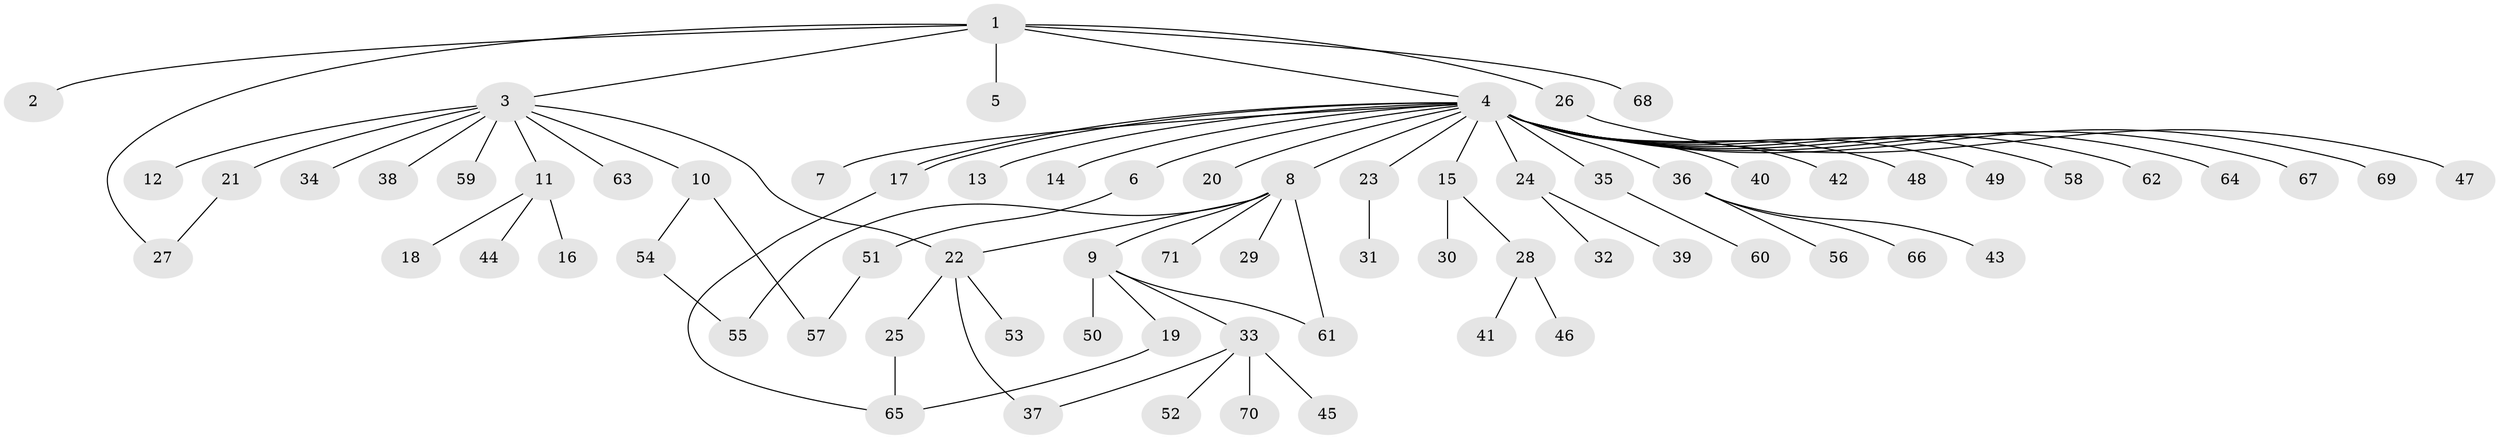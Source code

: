 // coarse degree distribution, {6: 0.04, 1: 0.6, 9: 0.02, 21: 0.02, 2: 0.18, 4: 0.06, 3: 0.08}
// Generated by graph-tools (version 1.1) at 2025/50/03/04/25 22:50:40]
// undirected, 71 vertices, 79 edges
graph export_dot {
  node [color=gray90,style=filled];
  1;
  2;
  3;
  4;
  5;
  6;
  7;
  8;
  9;
  10;
  11;
  12;
  13;
  14;
  15;
  16;
  17;
  18;
  19;
  20;
  21;
  22;
  23;
  24;
  25;
  26;
  27;
  28;
  29;
  30;
  31;
  32;
  33;
  34;
  35;
  36;
  37;
  38;
  39;
  40;
  41;
  42;
  43;
  44;
  45;
  46;
  47;
  48;
  49;
  50;
  51;
  52;
  53;
  54;
  55;
  56;
  57;
  58;
  59;
  60;
  61;
  62;
  63;
  64;
  65;
  66;
  67;
  68;
  69;
  70;
  71;
  1 -- 2;
  1 -- 3;
  1 -- 4;
  1 -- 5;
  1 -- 26;
  1 -- 27;
  1 -- 68;
  3 -- 10;
  3 -- 11;
  3 -- 12;
  3 -- 21;
  3 -- 22;
  3 -- 34;
  3 -- 38;
  3 -- 59;
  3 -- 63;
  4 -- 6;
  4 -- 7;
  4 -- 8;
  4 -- 13;
  4 -- 14;
  4 -- 15;
  4 -- 17;
  4 -- 17;
  4 -- 20;
  4 -- 23;
  4 -- 24;
  4 -- 35;
  4 -- 36;
  4 -- 40;
  4 -- 42;
  4 -- 48;
  4 -- 49;
  4 -- 58;
  4 -- 62;
  4 -- 64;
  4 -- 67;
  4 -- 69;
  6 -- 51;
  8 -- 9;
  8 -- 22;
  8 -- 29;
  8 -- 55;
  8 -- 61;
  8 -- 71;
  9 -- 19;
  9 -- 33;
  9 -- 50;
  9 -- 61;
  10 -- 54;
  10 -- 57;
  11 -- 16;
  11 -- 18;
  11 -- 44;
  15 -- 28;
  15 -- 30;
  17 -- 65;
  19 -- 65;
  21 -- 27;
  22 -- 25;
  22 -- 37;
  22 -- 53;
  23 -- 31;
  24 -- 32;
  24 -- 39;
  25 -- 65;
  26 -- 47;
  28 -- 41;
  28 -- 46;
  33 -- 37;
  33 -- 45;
  33 -- 52;
  33 -- 70;
  35 -- 60;
  36 -- 43;
  36 -- 56;
  36 -- 66;
  51 -- 57;
  54 -- 55;
}
